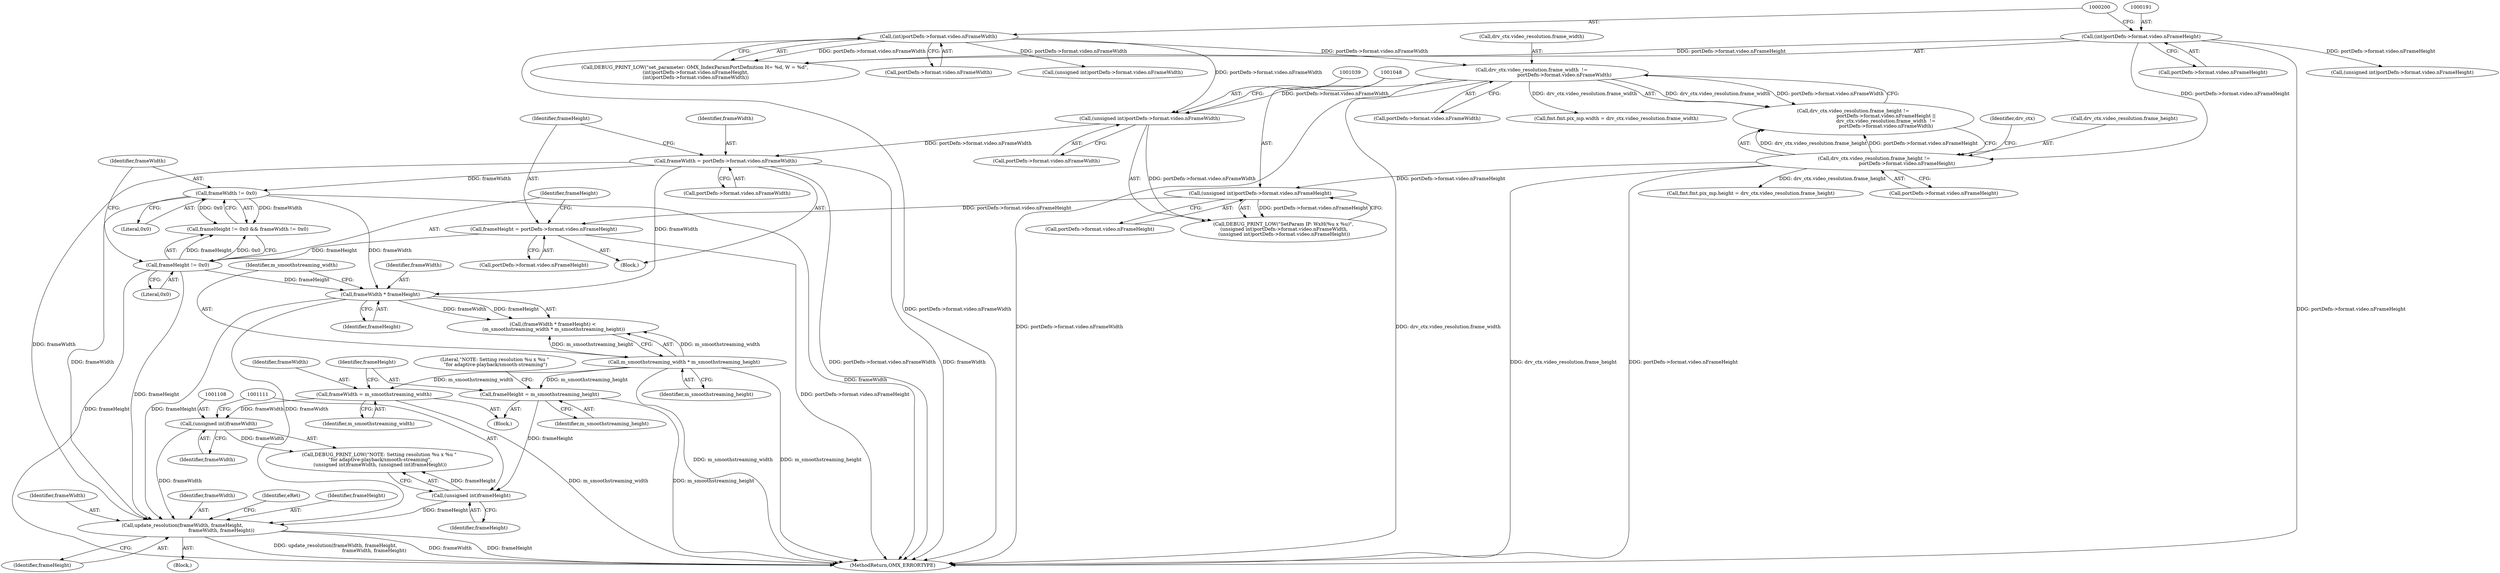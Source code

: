 digraph "0_Android_46e305be6e670a5a0041b0b4861122a0f1aabefa_2@API" {
"1001113" [label="(Call,update_resolution(frameWidth, frameHeight,\n                                                   frameWidth, frameHeight))"];
"1001060" [label="(Call,frameWidth = portDefn->format.video.nFrameWidth)"];
"1001038" [label="(Call,(unsigned int)portDefn->format.video.nFrameWidth)"];
"1000199" [label="(Call,(int)portDefn->format.video.nFrameWidth)"];
"1001022" [label="(Call,drv_ctx.video_resolution.frame_width  !=\n                                           portDefn->format.video.nFrameWidth)"];
"1001107" [label="(Call,(unsigned int)frameWidth)"];
"1001099" [label="(Call,frameWidth = m_smoothstreaming_width)"];
"1001095" [label="(Call,m_smoothstreaming_width * m_smoothstreaming_height)"];
"1001084" [label="(Call,frameWidth != 0x0)"];
"1001092" [label="(Call,frameWidth * frameHeight)"];
"1001081" [label="(Call,frameHeight != 0x0)"];
"1001070" [label="(Call,frameHeight = portDefn->format.video.nFrameHeight)"];
"1001047" [label="(Call,(unsigned int)portDefn->format.video.nFrameHeight)"];
"1001009" [label="(Call,drv_ctx.video_resolution.frame_height !=\n                                           portDefn->format.video.nFrameHeight)"];
"1000190" [label="(Call,(int)portDefn->format.video.nFrameHeight)"];
"1001110" [label="(Call,(unsigned int)frameHeight)"];
"1001102" [label="(Call,frameHeight = m_smoothstreaming_height)"];
"1001105" [label="(Call,DEBUG_PRINT_LOW(\"NOTE: Setting resolution %u x %u \"\n \"for adaptive-playback/smooth-streaming\",\n (unsigned int)frameWidth, (unsigned int)frameHeight))"];
"1001100" [label="(Identifier,frameWidth)"];
"1000190" [label="(Call,(int)portDefn->format.video.nFrameHeight)"];
"1001094" [label="(Identifier,frameHeight)"];
"1001092" [label="(Call,frameWidth * frameHeight)"];
"1001087" [label="(Block,)"];
"1001081" [label="(Call,frameHeight != 0x0)"];
"1000192" [label="(Call,portDefn->format.video.nFrameHeight)"];
"1001109" [label="(Identifier,frameWidth)"];
"1001015" [label="(Call,portDefn->format.video.nFrameHeight)"];
"1001116" [label="(Identifier,frameWidth)"];
"1001103" [label="(Identifier,frameHeight)"];
"1001135" [label="(Call,fmt.fmt.pix_mp.height = drv_ctx.video_resolution.frame_height)"];
"1001097" [label="(Identifier,m_smoothstreaming_height)"];
"1001107" [label="(Call,(unsigned int)frameWidth)"];
"1001101" [label="(Identifier,m_smoothstreaming_width)"];
"1001080" [label="(Call,frameHeight != 0x0 && frameWidth != 0x0)"];
"1001083" [label="(Literal,0x0)"];
"1001117" [label="(Identifier,frameHeight)"];
"1001114" [label="(Identifier,frameWidth)"];
"1001070" [label="(Call,frameHeight = portDefn->format.video.nFrameHeight)"];
"1001106" [label="(Literal,\"NOTE: Setting resolution %u x %u \"\n \"for adaptive-playback/smooth-streaming\")"];
"1001119" [label="(Identifier,eRet)"];
"1001061" [label="(Identifier,frameWidth)"];
"1001028" [label="(Call,portDefn->format.video.nFrameWidth)"];
"1001025" [label="(Identifier,drv_ctx)"];
"1001110" [label="(Call,(unsigned int)frameHeight)"];
"1001091" [label="(Call,(frameWidth * frameHeight) <\n (m_smoothstreaming_width * m_smoothstreaming_height))"];
"1001060" [label="(Call,frameWidth = portDefn->format.video.nFrameWidth)"];
"1001040" [label="(Call,portDefn->format.video.nFrameWidth)"];
"1001062" [label="(Call,portDefn->format.video.nFrameWidth)"];
"1000201" [label="(Call,portDefn->format.video.nFrameWidth)"];
"1000236" [label="(Call,(unsigned int)portDefn->format.video.nFrameWidth)"];
"1001082" [label="(Identifier,frameHeight)"];
"1001038" [label="(Call,(unsigned int)portDefn->format.video.nFrameWidth)"];
"1001098" [label="(Block,)"];
"1001009" [label="(Call,drv_ctx.video_resolution.frame_height !=\n                                           portDefn->format.video.nFrameHeight)"];
"1001095" [label="(Call,m_smoothstreaming_width * m_smoothstreaming_height)"];
"1001008" [label="(Call,drv_ctx.video_resolution.frame_height !=\n                                           portDefn->format.video.nFrameHeight ||\n                                           drv_ctx.video_resolution.frame_width  !=\n                                           portDefn->format.video.nFrameWidth)"];
"1001112" [label="(Identifier,frameHeight)"];
"1001104" [label="(Identifier,m_smoothstreaming_height)"];
"1001096" [label="(Identifier,m_smoothstreaming_width)"];
"1000245" [label="(Call,(unsigned int)portDefn->format.video.nFrameHeight)"];
"1001085" [label="(Identifier,frameWidth)"];
"1001071" [label="(Identifier,frameHeight)"];
"1001113" [label="(Call,update_resolution(frameWidth, frameHeight,\n                                                   frameWidth, frameHeight))"];
"1001099" [label="(Call,frameWidth = m_smoothstreaming_width)"];
"1001023" [label="(Call,drv_ctx.video_resolution.frame_width)"];
"1001148" [label="(Call,fmt.fmt.pix_mp.width = drv_ctx.video_resolution.frame_width)"];
"1001115" [label="(Identifier,frameHeight)"];
"1001102" [label="(Call,frameHeight = m_smoothstreaming_height)"];
"1001086" [label="(Literal,0x0)"];
"1001036" [label="(Call,DEBUG_PRINT_LOW(\"SetParam IP: WxH(%u x %u)\",\n (unsigned int)portDefn->format.video.nFrameWidth,\n (unsigned int)portDefn->format.video.nFrameHeight))"];
"1001072" [label="(Call,portDefn->format.video.nFrameHeight)"];
"1001047" [label="(Call,(unsigned int)portDefn->format.video.nFrameHeight)"];
"1000188" [label="(Call,DEBUG_PRINT_LOW(\"set_parameter: OMX_IndexParamPortDefinition H= %d, W = %d\",\n (int)portDefn->format.video.nFrameHeight,\n (int)portDefn->format.video.nFrameWidth))"];
"1001022" [label="(Call,drv_ctx.video_resolution.frame_width  !=\n                                           portDefn->format.video.nFrameWidth)"];
"1003158" [label="(MethodReturn,OMX_ERRORTYPE)"];
"1001049" [label="(Call,portDefn->format.video.nFrameHeight)"];
"1001035" [label="(Block,)"];
"1001093" [label="(Identifier,frameWidth)"];
"1000199" [label="(Call,(int)portDefn->format.video.nFrameWidth)"];
"1001084" [label="(Call,frameWidth != 0x0)"];
"1001010" [label="(Call,drv_ctx.video_resolution.frame_height)"];
"1001113" -> "1001087"  [label="AST: "];
"1001113" -> "1001117"  [label="CFG: "];
"1001114" -> "1001113"  [label="AST: "];
"1001115" -> "1001113"  [label="AST: "];
"1001116" -> "1001113"  [label="AST: "];
"1001117" -> "1001113"  [label="AST: "];
"1001119" -> "1001113"  [label="CFG: "];
"1001113" -> "1003158"  [label="DDG: update_resolution(frameWidth, frameHeight,\n                                                   frameWidth, frameHeight)"];
"1001113" -> "1003158"  [label="DDG: frameWidth"];
"1001113" -> "1003158"  [label="DDG: frameHeight"];
"1001060" -> "1001113"  [label="DDG: frameWidth"];
"1001107" -> "1001113"  [label="DDG: frameWidth"];
"1001084" -> "1001113"  [label="DDG: frameWidth"];
"1001092" -> "1001113"  [label="DDG: frameWidth"];
"1001092" -> "1001113"  [label="DDG: frameHeight"];
"1001110" -> "1001113"  [label="DDG: frameHeight"];
"1001081" -> "1001113"  [label="DDG: frameHeight"];
"1001060" -> "1001035"  [label="AST: "];
"1001060" -> "1001062"  [label="CFG: "];
"1001061" -> "1001060"  [label="AST: "];
"1001062" -> "1001060"  [label="AST: "];
"1001071" -> "1001060"  [label="CFG: "];
"1001060" -> "1003158"  [label="DDG: portDefn->format.video.nFrameWidth"];
"1001060" -> "1003158"  [label="DDG: frameWidth"];
"1001038" -> "1001060"  [label="DDG: portDefn->format.video.nFrameWidth"];
"1001060" -> "1001084"  [label="DDG: frameWidth"];
"1001060" -> "1001092"  [label="DDG: frameWidth"];
"1001038" -> "1001036"  [label="AST: "];
"1001038" -> "1001040"  [label="CFG: "];
"1001039" -> "1001038"  [label="AST: "];
"1001040" -> "1001038"  [label="AST: "];
"1001048" -> "1001038"  [label="CFG: "];
"1001038" -> "1001036"  [label="DDG: portDefn->format.video.nFrameWidth"];
"1000199" -> "1001038"  [label="DDG: portDefn->format.video.nFrameWidth"];
"1001022" -> "1001038"  [label="DDG: portDefn->format.video.nFrameWidth"];
"1000199" -> "1000188"  [label="AST: "];
"1000199" -> "1000201"  [label="CFG: "];
"1000200" -> "1000199"  [label="AST: "];
"1000201" -> "1000199"  [label="AST: "];
"1000188" -> "1000199"  [label="CFG: "];
"1000199" -> "1003158"  [label="DDG: portDefn->format.video.nFrameWidth"];
"1000199" -> "1000188"  [label="DDG: portDefn->format.video.nFrameWidth"];
"1000199" -> "1000236"  [label="DDG: portDefn->format.video.nFrameWidth"];
"1000199" -> "1001022"  [label="DDG: portDefn->format.video.nFrameWidth"];
"1001022" -> "1001008"  [label="AST: "];
"1001022" -> "1001028"  [label="CFG: "];
"1001023" -> "1001022"  [label="AST: "];
"1001028" -> "1001022"  [label="AST: "];
"1001008" -> "1001022"  [label="CFG: "];
"1001022" -> "1003158"  [label="DDG: portDefn->format.video.nFrameWidth"];
"1001022" -> "1003158"  [label="DDG: drv_ctx.video_resolution.frame_width"];
"1001022" -> "1001008"  [label="DDG: drv_ctx.video_resolution.frame_width"];
"1001022" -> "1001008"  [label="DDG: portDefn->format.video.nFrameWidth"];
"1001022" -> "1001148"  [label="DDG: drv_ctx.video_resolution.frame_width"];
"1001107" -> "1001105"  [label="AST: "];
"1001107" -> "1001109"  [label="CFG: "];
"1001108" -> "1001107"  [label="AST: "];
"1001109" -> "1001107"  [label="AST: "];
"1001111" -> "1001107"  [label="CFG: "];
"1001107" -> "1001105"  [label="DDG: frameWidth"];
"1001099" -> "1001107"  [label="DDG: frameWidth"];
"1001099" -> "1001098"  [label="AST: "];
"1001099" -> "1001101"  [label="CFG: "];
"1001100" -> "1001099"  [label="AST: "];
"1001101" -> "1001099"  [label="AST: "];
"1001103" -> "1001099"  [label="CFG: "];
"1001099" -> "1003158"  [label="DDG: m_smoothstreaming_width"];
"1001095" -> "1001099"  [label="DDG: m_smoothstreaming_width"];
"1001095" -> "1001091"  [label="AST: "];
"1001095" -> "1001097"  [label="CFG: "];
"1001096" -> "1001095"  [label="AST: "];
"1001097" -> "1001095"  [label="AST: "];
"1001091" -> "1001095"  [label="CFG: "];
"1001095" -> "1003158"  [label="DDG: m_smoothstreaming_height"];
"1001095" -> "1003158"  [label="DDG: m_smoothstreaming_width"];
"1001095" -> "1001091"  [label="DDG: m_smoothstreaming_width"];
"1001095" -> "1001091"  [label="DDG: m_smoothstreaming_height"];
"1001095" -> "1001102"  [label="DDG: m_smoothstreaming_height"];
"1001084" -> "1001080"  [label="AST: "];
"1001084" -> "1001086"  [label="CFG: "];
"1001085" -> "1001084"  [label="AST: "];
"1001086" -> "1001084"  [label="AST: "];
"1001080" -> "1001084"  [label="CFG: "];
"1001084" -> "1003158"  [label="DDG: frameWidth"];
"1001084" -> "1001080"  [label="DDG: frameWidth"];
"1001084" -> "1001080"  [label="DDG: 0x0"];
"1001084" -> "1001092"  [label="DDG: frameWidth"];
"1001092" -> "1001091"  [label="AST: "];
"1001092" -> "1001094"  [label="CFG: "];
"1001093" -> "1001092"  [label="AST: "];
"1001094" -> "1001092"  [label="AST: "];
"1001096" -> "1001092"  [label="CFG: "];
"1001092" -> "1001091"  [label="DDG: frameWidth"];
"1001092" -> "1001091"  [label="DDG: frameHeight"];
"1001081" -> "1001092"  [label="DDG: frameHeight"];
"1001081" -> "1001080"  [label="AST: "];
"1001081" -> "1001083"  [label="CFG: "];
"1001082" -> "1001081"  [label="AST: "];
"1001083" -> "1001081"  [label="AST: "];
"1001085" -> "1001081"  [label="CFG: "];
"1001080" -> "1001081"  [label="CFG: "];
"1001081" -> "1003158"  [label="DDG: frameHeight"];
"1001081" -> "1001080"  [label="DDG: frameHeight"];
"1001081" -> "1001080"  [label="DDG: 0x0"];
"1001070" -> "1001081"  [label="DDG: frameHeight"];
"1001070" -> "1001035"  [label="AST: "];
"1001070" -> "1001072"  [label="CFG: "];
"1001071" -> "1001070"  [label="AST: "];
"1001072" -> "1001070"  [label="AST: "];
"1001082" -> "1001070"  [label="CFG: "];
"1001070" -> "1003158"  [label="DDG: portDefn->format.video.nFrameHeight"];
"1001047" -> "1001070"  [label="DDG: portDefn->format.video.nFrameHeight"];
"1001047" -> "1001036"  [label="AST: "];
"1001047" -> "1001049"  [label="CFG: "];
"1001048" -> "1001047"  [label="AST: "];
"1001049" -> "1001047"  [label="AST: "];
"1001036" -> "1001047"  [label="CFG: "];
"1001047" -> "1001036"  [label="DDG: portDefn->format.video.nFrameHeight"];
"1001009" -> "1001047"  [label="DDG: portDefn->format.video.nFrameHeight"];
"1001009" -> "1001008"  [label="AST: "];
"1001009" -> "1001015"  [label="CFG: "];
"1001010" -> "1001009"  [label="AST: "];
"1001015" -> "1001009"  [label="AST: "];
"1001025" -> "1001009"  [label="CFG: "];
"1001008" -> "1001009"  [label="CFG: "];
"1001009" -> "1003158"  [label="DDG: portDefn->format.video.nFrameHeight"];
"1001009" -> "1003158"  [label="DDG: drv_ctx.video_resolution.frame_height"];
"1001009" -> "1001008"  [label="DDG: drv_ctx.video_resolution.frame_height"];
"1001009" -> "1001008"  [label="DDG: portDefn->format.video.nFrameHeight"];
"1000190" -> "1001009"  [label="DDG: portDefn->format.video.nFrameHeight"];
"1001009" -> "1001135"  [label="DDG: drv_ctx.video_resolution.frame_height"];
"1000190" -> "1000188"  [label="AST: "];
"1000190" -> "1000192"  [label="CFG: "];
"1000191" -> "1000190"  [label="AST: "];
"1000192" -> "1000190"  [label="AST: "];
"1000200" -> "1000190"  [label="CFG: "];
"1000190" -> "1003158"  [label="DDG: portDefn->format.video.nFrameHeight"];
"1000190" -> "1000188"  [label="DDG: portDefn->format.video.nFrameHeight"];
"1000190" -> "1000245"  [label="DDG: portDefn->format.video.nFrameHeight"];
"1001110" -> "1001105"  [label="AST: "];
"1001110" -> "1001112"  [label="CFG: "];
"1001111" -> "1001110"  [label="AST: "];
"1001112" -> "1001110"  [label="AST: "];
"1001105" -> "1001110"  [label="CFG: "];
"1001110" -> "1001105"  [label="DDG: frameHeight"];
"1001102" -> "1001110"  [label="DDG: frameHeight"];
"1001102" -> "1001098"  [label="AST: "];
"1001102" -> "1001104"  [label="CFG: "];
"1001103" -> "1001102"  [label="AST: "];
"1001104" -> "1001102"  [label="AST: "];
"1001106" -> "1001102"  [label="CFG: "];
"1001102" -> "1003158"  [label="DDG: m_smoothstreaming_height"];
}
